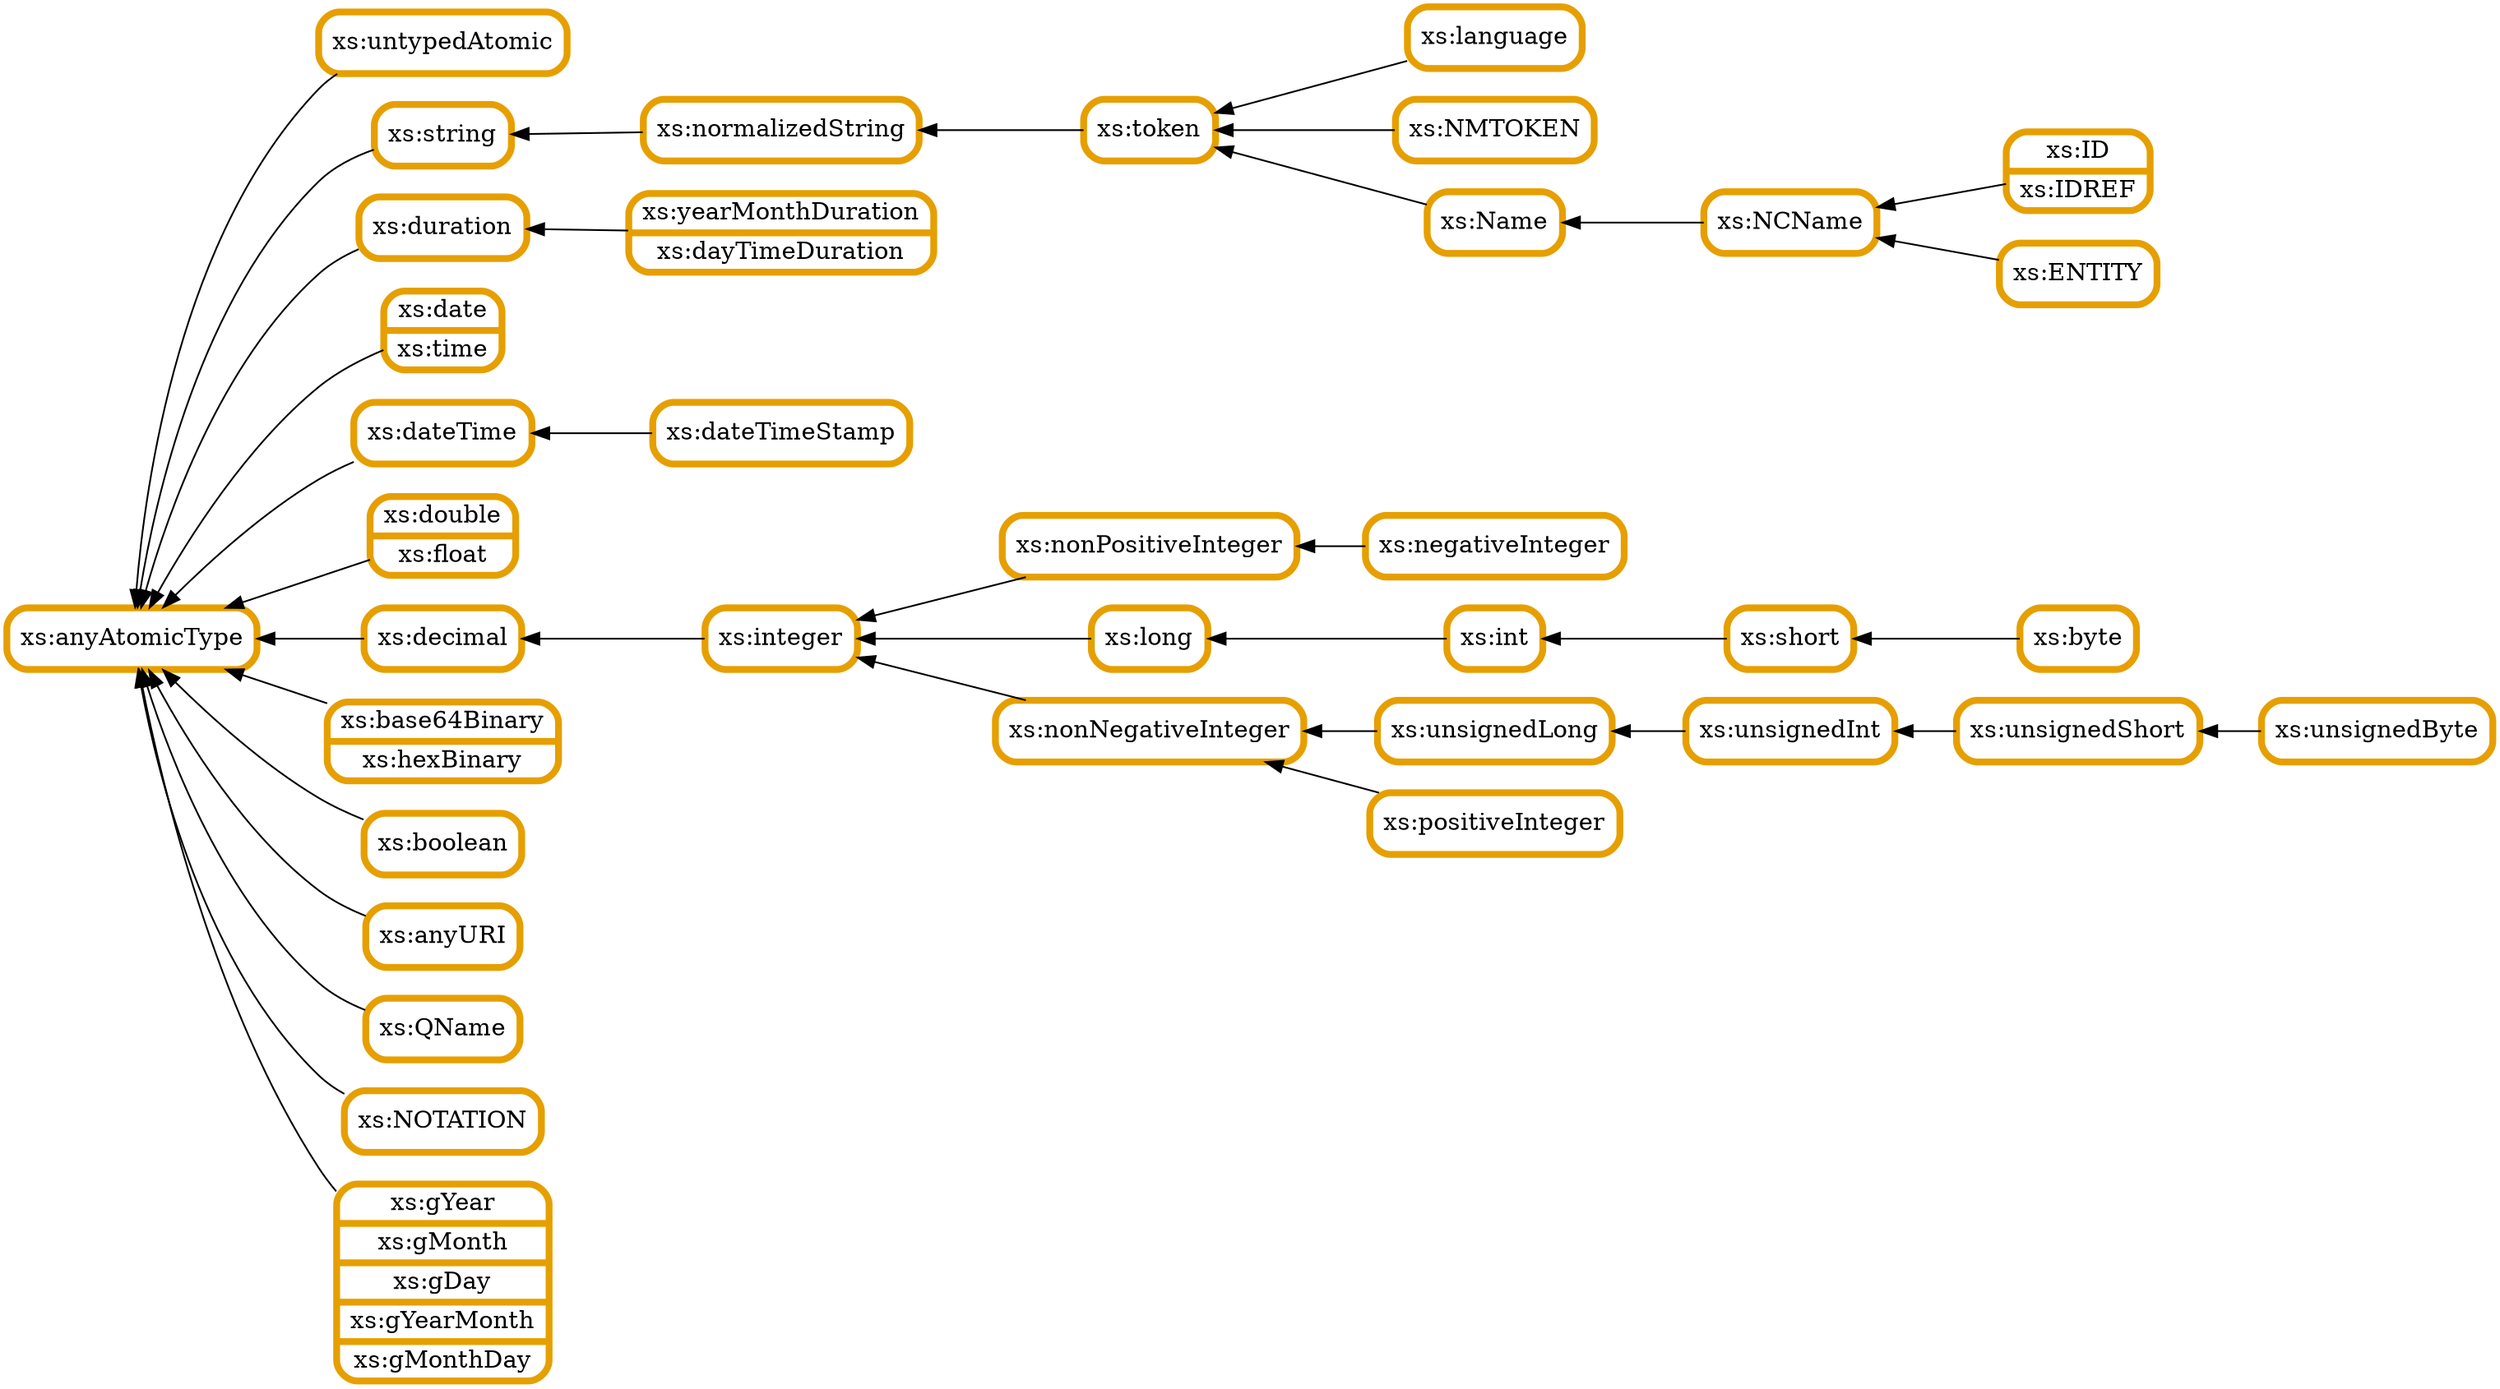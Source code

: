 digraph {
  rankdir=LR;

  anyAtomicType [shape="box", style="rounded",
                 color="#e69f00", penwidth=4,
                 label="xs:anyAtomicType" ]
  untypedAtomic [shape="box", style="rounded",
                 color="#e69f00", penwidth=4,
                 label="xs:untypedAtomic" ]

  string [shape="box", style="rounded", color="#e69f00", penwidth=4, label="xs:string" ]

  dateTimeStamp [shape="box", style="rounded", color="#e69f00", penwidth=4, label="xs:dateTimeStamp" ]

  duration [shape="box", style="rounded", color="#e69f00", penwidth=4, label="xs:duration" ]
  durationTypes [shape="record", style="rounded", color="#e69f00", penwidth=4, label="xs:yearMonthDuration|xs:dayTimeDuration"];
  #yearMonthDuration [shape="box", style="rounded", color="#e69f00", penwidth=4, label="xs:yearMonthDuration" ]
  #dayTimeDuration [shape="box", style="rounded", color="#e69f00", penwidth=4, label="xs:dayTimeDuration" ]

  integer [shape="box", style="rounded", color="#e69f00", penwidth=4, label="xs:integer" ]
  nonPositiveInteger [shape="box", style="rounded", color="#e69f00", penwidth=4, label="xs:nonPositiveInteger" ]
  negativeInteger [shape="box", style="rounded", color="#e69f00", penwidth=4, label="xs:negativeInteger" ]
  long [shape="box", style="rounded", color="#e69f00", penwidth=4, label="xs:long" ]
  int [shape="box", style="rounded", color="#e69f00", penwidth=4, label="xs:int" ]
  short [shape="box", style="rounded", color="#e69f00", penwidth=4, label="xs:short" ]
  byte [shape="box", style="rounded", color="#e69f00", penwidth=4, label="xs:byte" ]
  nonNegativeInteger [shape="box", style="rounded", color="#e69f00", penwidth=4, label="xs:nonNegativeInteger" ]
  unsignedLong [shape="box", style="rounded", color="#e69f00", penwidth=4, label="xs:unsignedLong" ]
  unsignedInt [shape="box", style="rounded", color="#e69f00", penwidth=4, label="xs:unsignedInt" ]
  unsignedShort [shape="box", style="rounded", color="#e69f00", penwidth=4, label="xs:unsignedShort" ]
  unsignedByte [shape="box", style="rounded", color="#e69f00", penwidth=4, label="xs:unsignedByte" ]
  positiveInteger [shape="box", style="rounded", color="#e69f00", penwidth=4, label="xs:positiveInteger" ]

  dateAndTime [shape="record", style="rounded", color="#e69f00", penwidth=4, label="xs:date|xs:time"];
  #date [shape="box", style="rounded", color="#e69f00", penwidth=4, label="xs:date" ]
  #time [shape="box", style="rounded", color="#e69f00", penwidth=4, label="xs:time" ]

  dateTime [shape="box", style="rounded", color="#e69f00", penwidth=4, label="xs:dateTime" ]

  floatingPoint [shape="record", style="rounded", color="#e69f00", penwidth=4, label="xs:double|xs:float"];
  #double [shape="box", style="rounded", color="#e69f00", penwidth=4, label="xs:double" ]
  #float [shape="box", style="rounded", color="#e69f00", penwidth=4, label="xs:float" ]

  decimal [shape="box", style="rounded", color="#e69f00", penwidth=4, label="xs:decimal" ]

  binaryTypes [shape="record", style="rounded", color="#e69f00", penwidth=4, label="xs:base64Binary|xs:hexBinary"];
  #base64Binary [shape="box", style="rounded", color="#e69f00", penwidth=4, label="xs:base64Binary" ]
  #hexBinary [shape="box", style="rounded", color="#e69f00", penwidth=4, label="xs:hexBinary" ]

  boolean [shape="box", style="rounded", color="#e69f00", penwidth=4, label="xs:boolean" ]

  normalizedString [shape="box", style="rounded", color="#e69f00", penwidth=4, label="xs:normalizedString" ]
  token [shape="box", style="rounded", color="#e69f00", penwidth=4, label="xs:token" ]
  language [shape="box", style="rounded", color="#e69f00", penwidth=4, label="xs:language" ]
  NMTOKEN [shape="box", style="rounded", color="#e69f00", penwidth=4, label="xs:NMTOKEN" ]
  Name [shape="box", style="rounded", color="#e69f00", penwidth=4, label="xs:Name" ]
  NCName [shape="box", style="rounded", color="#e69f00", penwidth=4, label="xs:NCName" ]

  idTypes [shape="record", style="rounded", color="#e69f00", penwidth=4, label="xs:ID|xs:IDREF"];
  #ID [shape="box", style="rounded", color="#e69f00", penwidth=4, label="xs:ID" ]
  #IDREF [shape="box", style="rounded", color="#e69f00", penwidth=4, label="xs:IDREF" ]
  ENTITY [shape="box", style="rounded", color="#e69f00", penwidth=4, label="xs:ENTITY" ]

  anyURI [shape="box", style="rounded", color="#e69f00", penwidth=4, label="xs:anyURI" ]
  QName [shape="box", style="rounded", color="#e69f00", penwidth=4, label="xs:QName" ]
  NOTATION [shape="box", style="rounded", color="#e69f00", penwidth=4, label="xs:NOTATION" ]

  gDateTypes [shape="record", style="rounded", color="#e69f00", penwidth=4, label="xs:gYear|xs:gMonth|xs:gDay|xs:gYearMonth|xs:gMonthDay"];
  #gYearMonth [shape="box", style="rounded", color="#e69f00", penwidth=4, label="xs:gYearMonth" ]
  #gYear [shape="box", style="rounded", color="#e69f00", penwidth=4, label="xs:gYear" ]
  #gMonthDay [shape="box", style="rounded", color="#e69f00", penwidth=4, label="xs:gMonthDay" ]
  #gDay [shape="box", style="rounded", color="#e69f00", penwidth=4, label="xs:gDay" ]
  #gMonth [shape="box", style="rounded", color="#e69f00", penwidth=4, label="xs:gMonth" ]

  anyAtomicType -> { boolean untypedAtomic
                     gDateTypes binaryTypes dateAndTime floatingPoint
                     anyURI QName NOTATION
                     dateTime duration decimal string } [dir=back ]

#  date -> anyAtomicType [dir=back]
#  time -> anyAtomicType [dir=back]
#  double -> anyAtomicType [dir=back]
#  float -> anyAtomicType [dir=back]
#  gYearMonth -> anyAtomicType [dir=back]
#  gYear -> anyAtomicType [dir=back]
#  gMonthDay -> anyAtomicType [dir=back]
#  gMonth -> anyAtomicType [dir=back]
#  gDay -> anyAtomicType [dir=back]
#  hexBinary -> anyAtomicType [dir=back]
#  base64Binary -> anyAtomicType [dir=back]

  { rank=same;
    dateTime;
    duration;
    string;
    decimal;
    boolean;
    anyURI;
    QName;
    NOTATION;
  }

  dateTime -> dateTimeStamp [dir=back ]
  duration -> durationTypes [dir=back ]
  decimal -> integer [dir=back ]
  integer -> {nonPositiveInteger long nonNegativeInteger } [dir=back ]
  nonPositiveInteger -> negativeInteger [dir=back ]
  long -> int [dir=back ]
  int -> short [dir=back ]
  short -> byte [dir=back ]
  nonNegativeInteger -> {unsignedLong positiveInteger} [dir=back ]
  unsignedLong -> unsignedInt [dir=back ]
  unsignedInt -> unsignedShort [dir=back ]
  unsignedShort -> unsignedByte [dir=back ]

  string -> normalizedString [dir=back ]
  normalizedString -> token [dir=back ]
  token -> {language NMTOKEN Name} [dir=back ]
  Name -> NCName [dir=back ]
  NCName -> {idTypes ENTITY} [dir=back ]

}

